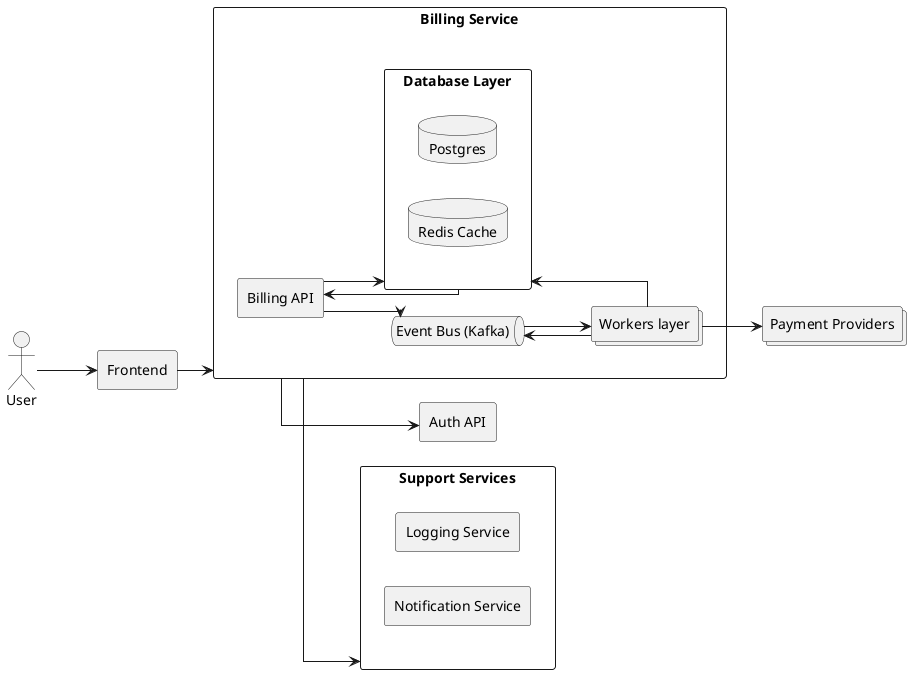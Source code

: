 @startuml
skinparam linetype ortho
skinparam componentStyle rectangle
skinparam componentSpacing 60
skinparam nodeSpacing 60
skinparam groupInheritancePadding 25
left to right direction

actor "User" as user

[Frontend] as frontend



[Auth API] as auth
collections "Payment Providers" as payment_providers


rectangle "Billing Service" as billing {
      [Billing API] as api


    rectangle "Database Layer" as data {
        database "Postgres" as db
        database "Redis Cache" as cache
    }

    collections "Workers layer" as worker


    queue "Event Bus (Kafka)" as kafka
}

rectangle "Support Services" as support {
    [Logging Service]
    [Notification Service]
}

user --> frontend
frontend --> billing
api --> kafka
api --> data
data --> api
kafka --> worker
worker --> kafka
worker --> data
worker --> payment_providers
billing --> support
billing --> auth
@enduml
